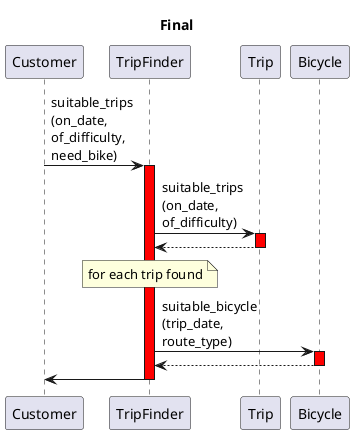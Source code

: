'This represents another implementation of the initial use case
'This leads to the discovery of a new object that can hide implementation details from customer
@startuml Final Draft
title Final
Customer -> TripFinder : suitable_trips\n(on_date,\nof_difficulty,\nneed_bike)
activate TripFinder #red

TripFinder -> Trip : suitable_trips\n(on_date,\nof_difficulty)
activate Trip #red
Trip --> TripFinder 
deactivate Trip

Note over TripFinder
for each trip found
endNote

TripFinder -> Bicycle : suitable_bicycle\n(trip_date,\nroute_type)
activate Bicycle #red
Bicycle --> TripFinder
deactivate Bicycle

TripFinder -> Customer
deactivate TripFinder
@enduml